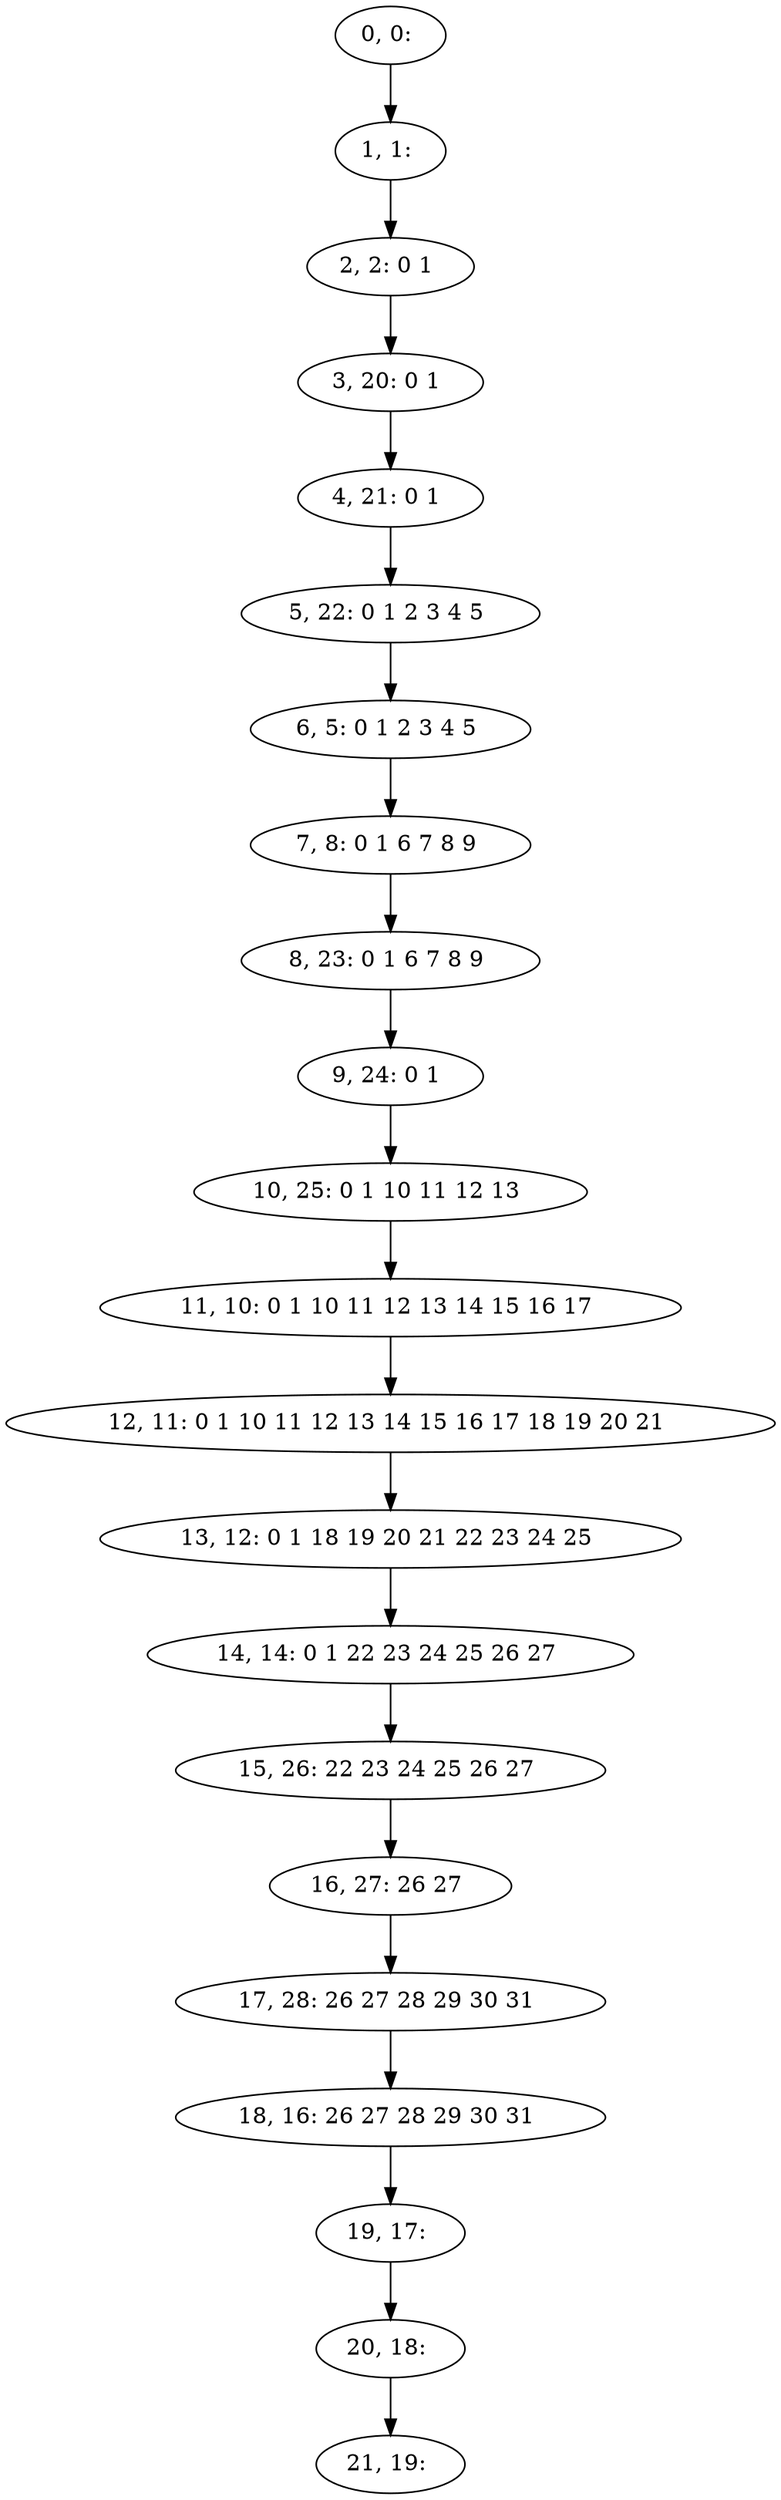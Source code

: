digraph G {
0[label="0, 0: "];
1[label="1, 1: "];
2[label="2, 2: 0 1 "];
3[label="3, 20: 0 1 "];
4[label="4, 21: 0 1 "];
5[label="5, 22: 0 1 2 3 4 5 "];
6[label="6, 5: 0 1 2 3 4 5 "];
7[label="7, 8: 0 1 6 7 8 9 "];
8[label="8, 23: 0 1 6 7 8 9 "];
9[label="9, 24: 0 1 "];
10[label="10, 25: 0 1 10 11 12 13 "];
11[label="11, 10: 0 1 10 11 12 13 14 15 16 17 "];
12[label="12, 11: 0 1 10 11 12 13 14 15 16 17 18 19 20 21 "];
13[label="13, 12: 0 1 18 19 20 21 22 23 24 25 "];
14[label="14, 14: 0 1 22 23 24 25 26 27 "];
15[label="15, 26: 22 23 24 25 26 27 "];
16[label="16, 27: 26 27 "];
17[label="17, 28: 26 27 28 29 30 31 "];
18[label="18, 16: 26 27 28 29 30 31 "];
19[label="19, 17: "];
20[label="20, 18: "];
21[label="21, 19: "];
0->1 ;
1->2 ;
2->3 ;
3->4 ;
4->5 ;
5->6 ;
6->7 ;
7->8 ;
8->9 ;
9->10 ;
10->11 ;
11->12 ;
12->13 ;
13->14 ;
14->15 ;
15->16 ;
16->17 ;
17->18 ;
18->19 ;
19->20 ;
20->21 ;
}
